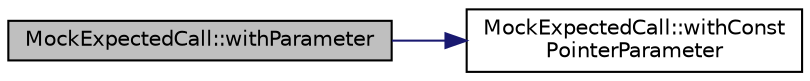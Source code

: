 digraph "MockExpectedCall::withParameter"
{
 // LATEX_PDF_SIZE
  edge [fontname="Helvetica",fontsize="10",labelfontname="Helvetica",labelfontsize="10"];
  node [fontname="Helvetica",fontsize="10",shape=record];
  rankdir="LR";
  Node1 [label="MockExpectedCall::withParameter",height=0.2,width=0.4,color="black", fillcolor="grey75", style="filled", fontcolor="black",tooltip=" "];
  Node1 -> Node2 [color="midnightblue",fontsize="10",style="solid",fontname="Helvetica"];
  Node2 [label="MockExpectedCall::withConst\lPointerParameter",height=0.2,width=0.4,color="black", fillcolor="white", style="filled",URL="$class_mock_expected_call.html#a76c8eef79827ae6a83f808c0293d8308",tooltip=" "];
}

